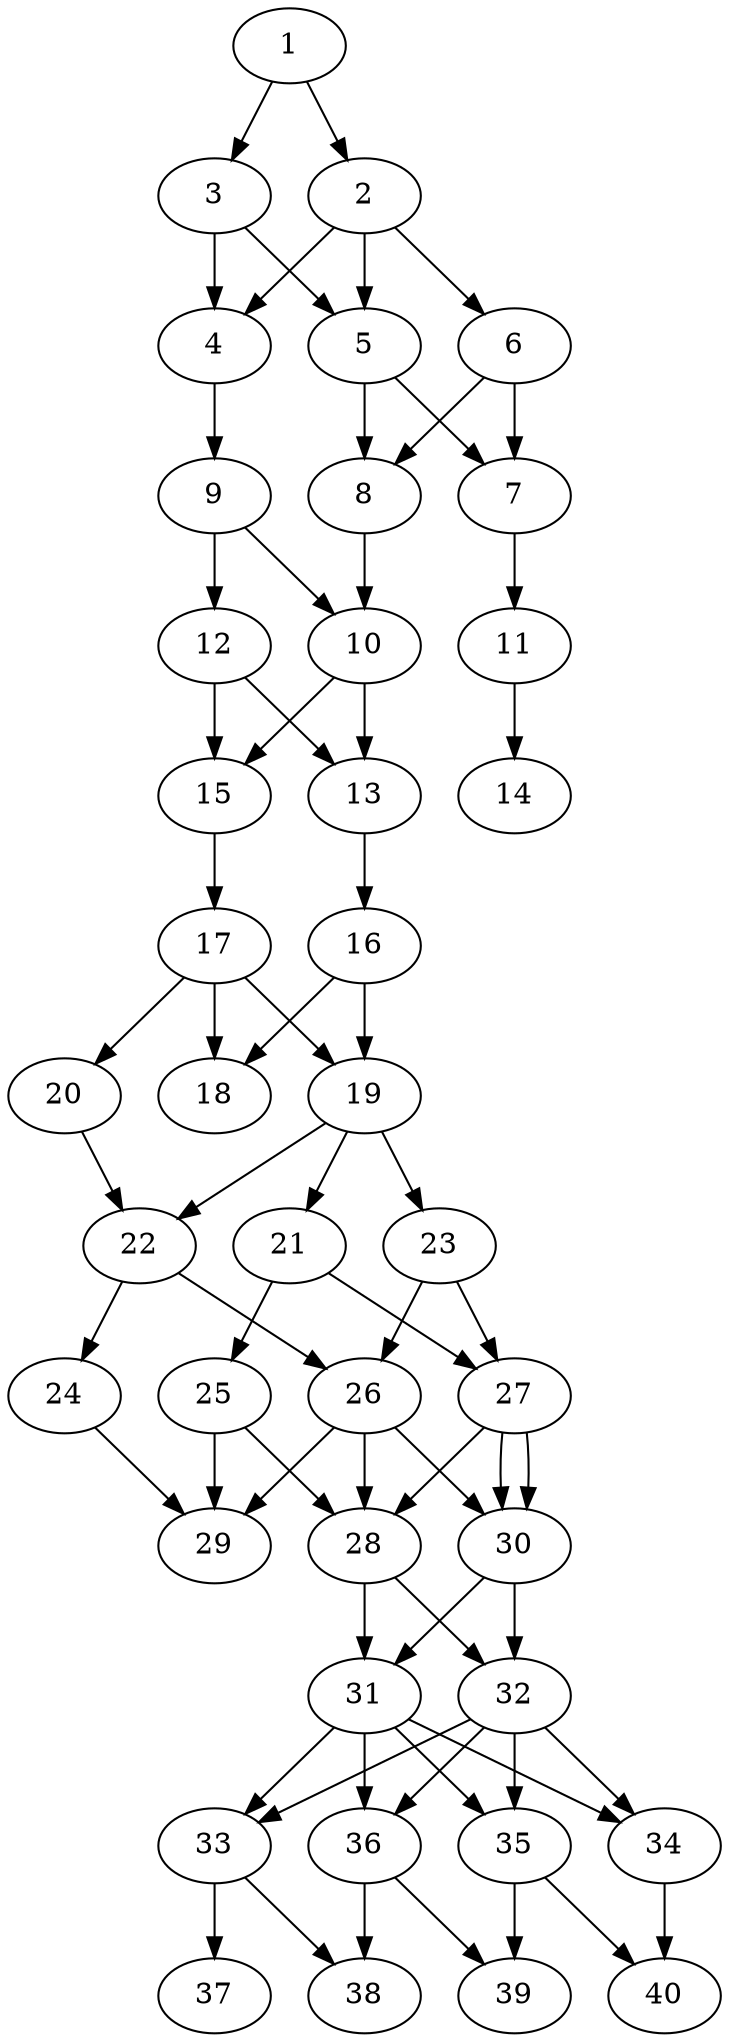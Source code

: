// DAG automatically generated by daggen at Thu Oct  3 14:06:49 2019
// ./daggen --dot -n 40 --ccr 0.5 --fat 0.3 --regular 0.5 --density 0.7 --mindata 5242880 --maxdata 52428800 
digraph G {
  1 [size="98217984", alpha="0.08", expect_size="49108992"] 
  1 -> 2 [size ="49108992"]
  1 -> 3 [size ="49108992"]
  2 [size="34963456", alpha="0.19", expect_size="17481728"] 
  2 -> 4 [size ="17481728"]
  2 -> 5 [size ="17481728"]
  2 -> 6 [size ="17481728"]
  3 [size="65060864", alpha="0.08", expect_size="32530432"] 
  3 -> 4 [size ="32530432"]
  3 -> 5 [size ="32530432"]
  4 [size="65900544", alpha="0.05", expect_size="32950272"] 
  4 -> 9 [size ="32950272"]
  5 [size="98068480", alpha="0.06", expect_size="49034240"] 
  5 -> 7 [size ="49034240"]
  5 -> 8 [size ="49034240"]
  6 [size="92430336", alpha="0.08", expect_size="46215168"] 
  6 -> 7 [size ="46215168"]
  6 -> 8 [size ="46215168"]
  7 [size="20420608", alpha="0.05", expect_size="10210304"] 
  7 -> 11 [size ="10210304"]
  8 [size="94728192", alpha="0.11", expect_size="47364096"] 
  8 -> 10 [size ="47364096"]
  9 [size="55959552", alpha="0.11", expect_size="27979776"] 
  9 -> 10 [size ="27979776"]
  9 -> 12 [size ="27979776"]
  10 [size="20680704", alpha="0.10", expect_size="10340352"] 
  10 -> 13 [size ="10340352"]
  10 -> 15 [size ="10340352"]
  11 [size="102981632", alpha="0.14", expect_size="51490816"] 
  11 -> 14 [size ="51490816"]
  12 [size="44574720", alpha="0.16", expect_size="22287360"] 
  12 -> 13 [size ="22287360"]
  12 -> 15 [size ="22287360"]
  13 [size="39960576", alpha="0.12", expect_size="19980288"] 
  13 -> 16 [size ="19980288"]
  14 [size="78342144", alpha="0.10", expect_size="39171072"] 
  15 [size="103710720", alpha="0.20", expect_size="51855360"] 
  15 -> 17 [size ="51855360"]
  16 [size="38144000", alpha="0.12", expect_size="19072000"] 
  16 -> 18 [size ="19072000"]
  16 -> 19 [size ="19072000"]
  17 [size="77295616", alpha="0.18", expect_size="38647808"] 
  17 -> 18 [size ="38647808"]
  17 -> 19 [size ="38647808"]
  17 -> 20 [size ="38647808"]
  18 [size="100446208", alpha="0.01", expect_size="50223104"] 
  19 [size="59144192", alpha="0.19", expect_size="29572096"] 
  19 -> 21 [size ="29572096"]
  19 -> 22 [size ="29572096"]
  19 -> 23 [size ="29572096"]
  20 [size="17199104", alpha="0.06", expect_size="8599552"] 
  20 -> 22 [size ="8599552"]
  21 [size="62035968", alpha="0.11", expect_size="31017984"] 
  21 -> 25 [size ="31017984"]
  21 -> 27 [size ="31017984"]
  22 [size="32997376", alpha="0.01", expect_size="16498688"] 
  22 -> 24 [size ="16498688"]
  22 -> 26 [size ="16498688"]
  23 [size="16125952", alpha="0.03", expect_size="8062976"] 
  23 -> 26 [size ="8062976"]
  23 -> 27 [size ="8062976"]
  24 [size="70529024", alpha="0.17", expect_size="35264512"] 
  24 -> 29 [size ="35264512"]
  25 [size="21442560", alpha="0.09", expect_size="10721280"] 
  25 -> 28 [size ="10721280"]
  25 -> 29 [size ="10721280"]
  26 [size="19744768", alpha="0.19", expect_size="9872384"] 
  26 -> 28 [size ="9872384"]
  26 -> 29 [size ="9872384"]
  26 -> 30 [size ="9872384"]
  27 [size="74942464", alpha="0.10", expect_size="37471232"] 
  27 -> 28 [size ="37471232"]
  27 -> 30 [size ="37471232"]
  27 -> 30 [size ="37471232"]
  28 [size="67102720", alpha="0.20", expect_size="33551360"] 
  28 -> 31 [size ="33551360"]
  28 -> 32 [size ="33551360"]
  29 [size="72683520", alpha="0.19", expect_size="36341760"] 
  30 [size="68618240", alpha="0.00", expect_size="34309120"] 
  30 -> 31 [size ="34309120"]
  30 -> 32 [size ="34309120"]
  31 [size="95510528", alpha="0.01", expect_size="47755264"] 
  31 -> 33 [size ="47755264"]
  31 -> 34 [size ="47755264"]
  31 -> 35 [size ="47755264"]
  31 -> 36 [size ="47755264"]
  32 [size="52353024", alpha="0.09", expect_size="26176512"] 
  32 -> 33 [size ="26176512"]
  32 -> 34 [size ="26176512"]
  32 -> 35 [size ="26176512"]
  32 -> 36 [size ="26176512"]
  33 [size="57995264", alpha="0.04", expect_size="28997632"] 
  33 -> 37 [size ="28997632"]
  33 -> 38 [size ="28997632"]
  34 [size="72642560", alpha="0.13", expect_size="36321280"] 
  34 -> 40 [size ="36321280"]
  35 [size="57335808", alpha="0.01", expect_size="28667904"] 
  35 -> 39 [size ="28667904"]
  35 -> 40 [size ="28667904"]
  36 [size="99661824", alpha="0.16", expect_size="49830912"] 
  36 -> 38 [size ="49830912"]
  36 -> 39 [size ="49830912"]
  37 [size="92823552", alpha="0.04", expect_size="46411776"] 
  38 [size="46753792", alpha="0.12", expect_size="23376896"] 
  39 [size="45697024", alpha="0.10", expect_size="22848512"] 
  40 [size="40759296", alpha="0.09", expect_size="20379648"] 
}
